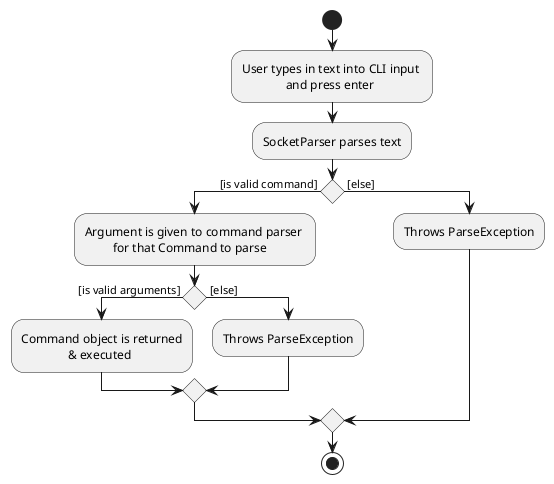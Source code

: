 @startuml

start

:User types in text into CLI input \n              and press enter;
:SocketParser parses text;
if () then ([is valid command] )
  :Argument is given to command parser \n         for that Command to parse;
  if () then ([is valid arguments] )
    :Command object is returned\n               & executed;
  else ( [else])
    :Throws ParseException;
  endif
else ( [else])
  :Throws ParseException;
endif

stop

@enduml